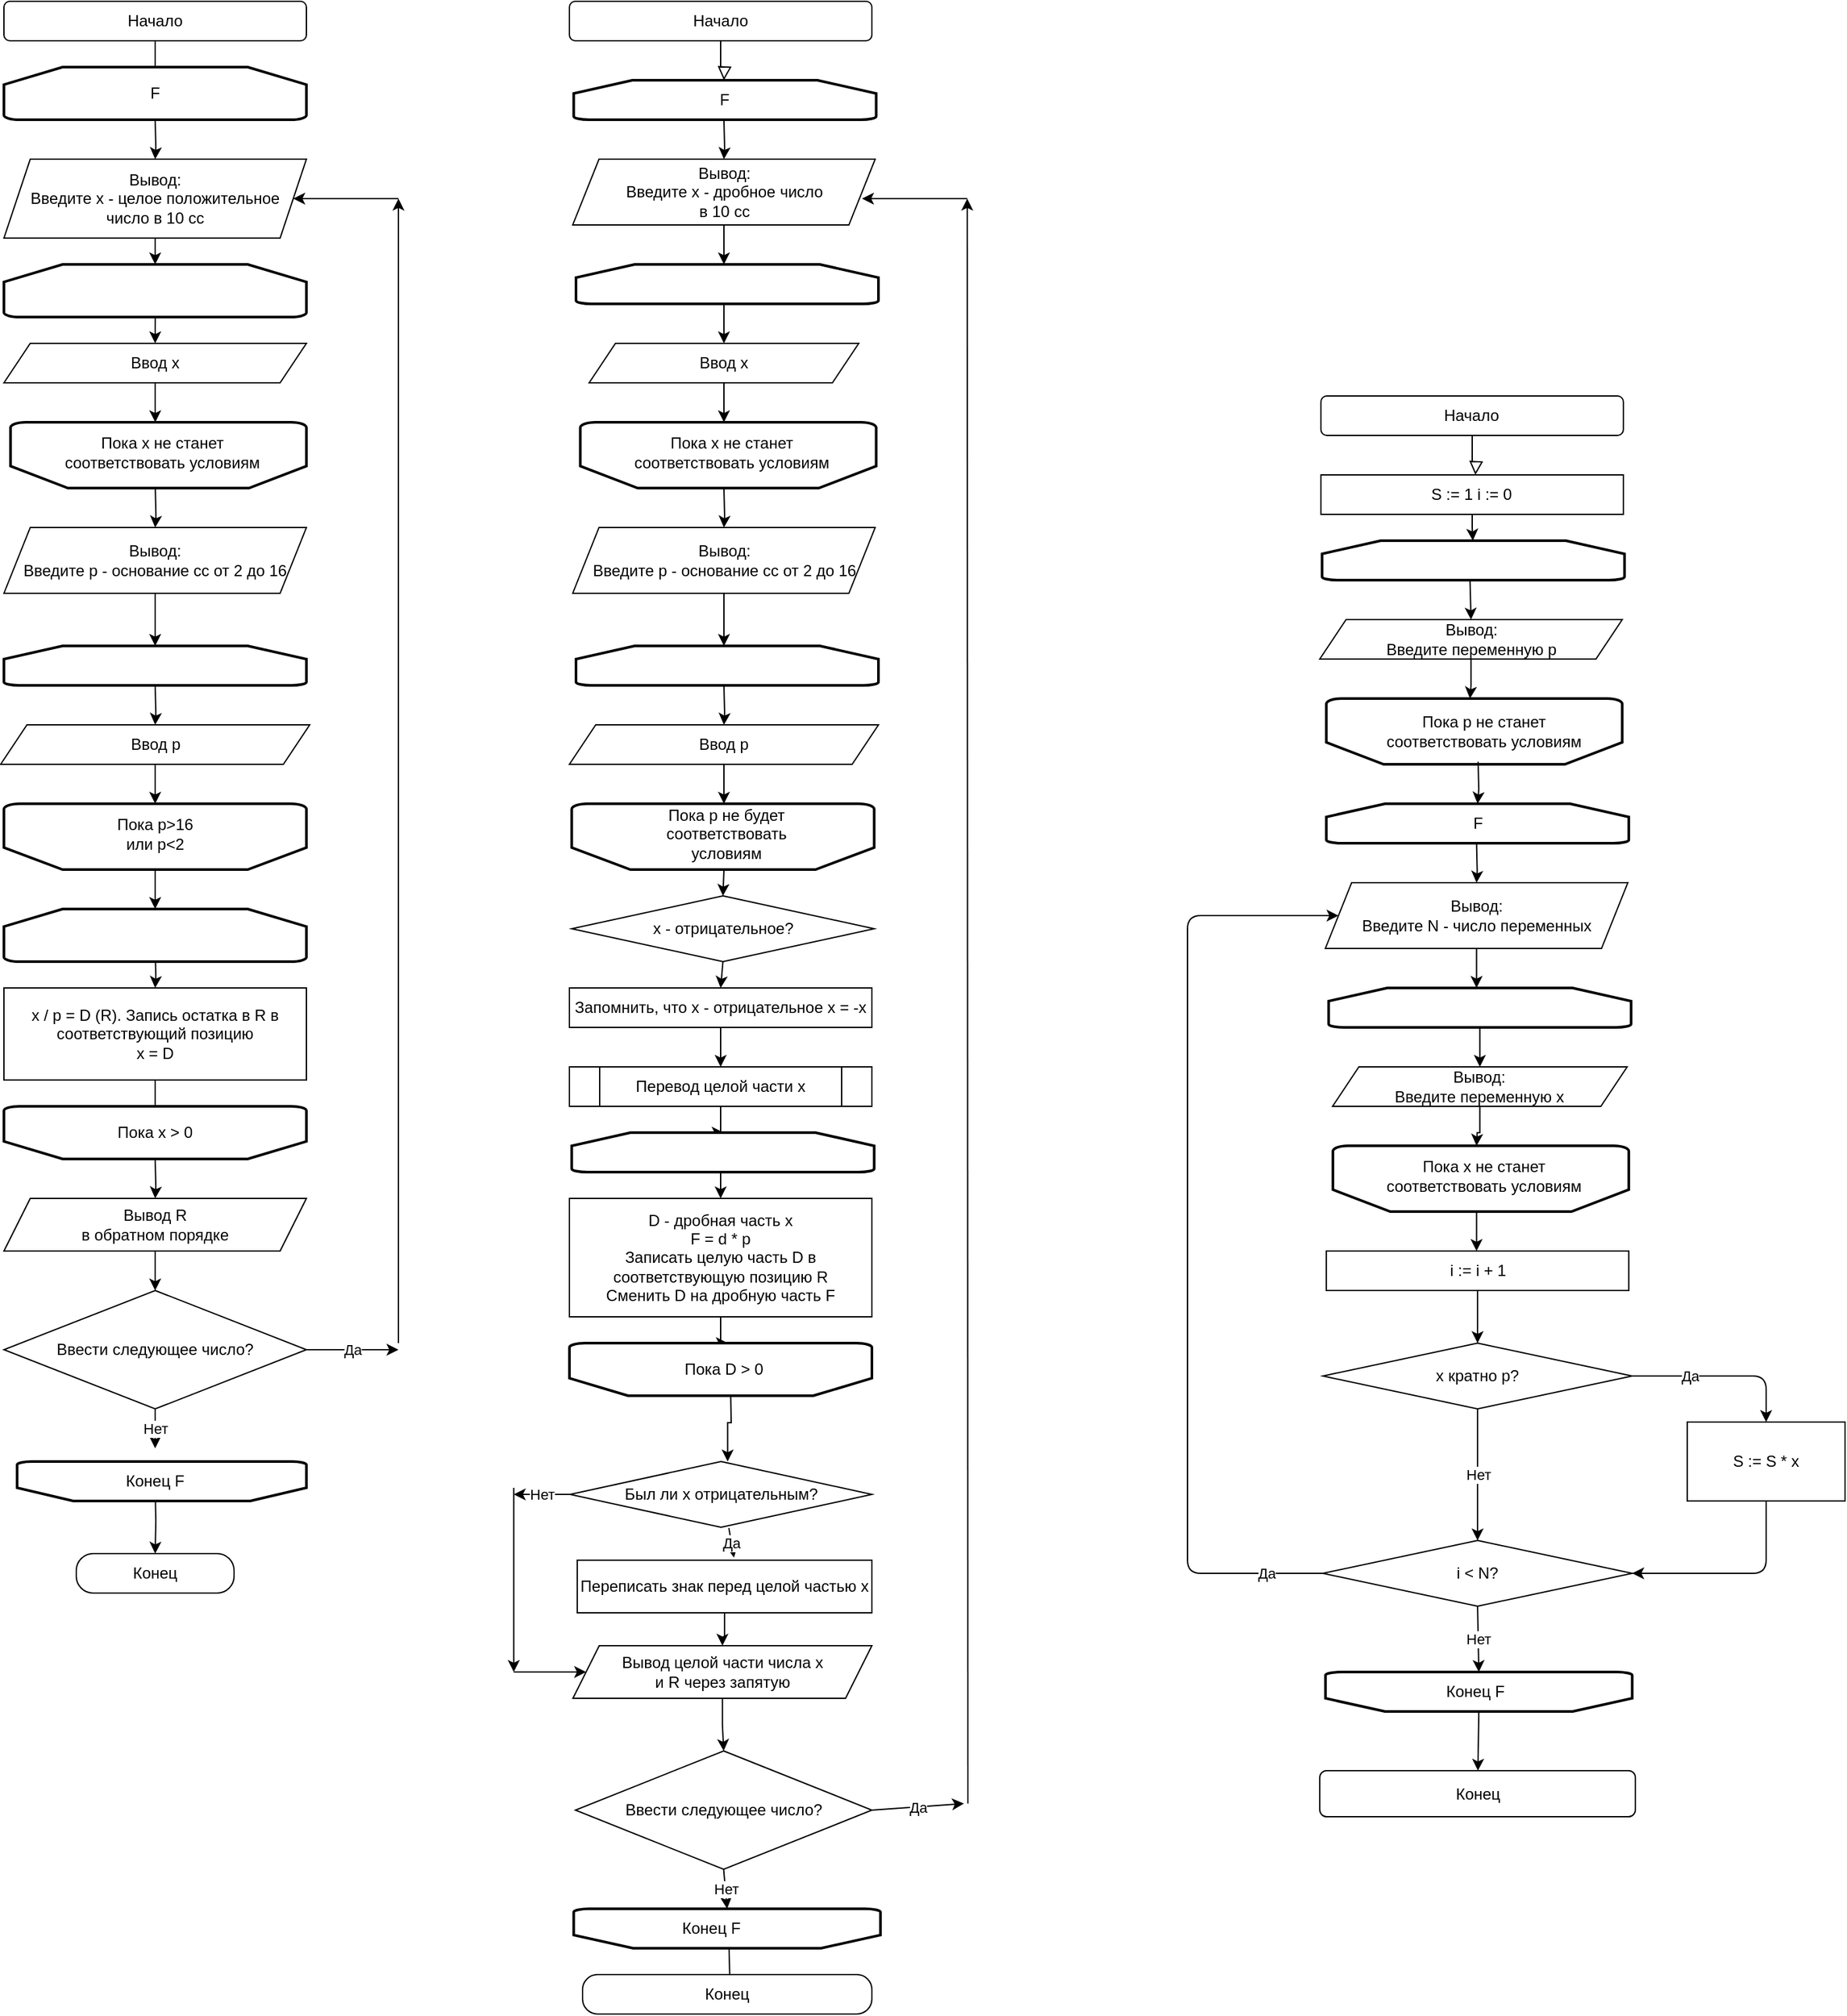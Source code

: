 <mxfile version="13.8.8" type="github">
  <diagram id="C5RBs43oDa-KdzZeNtuy" name="Page-1">
    <mxGraphModel dx="1360" dy="803" grid="1" gridSize="10" guides="1" tooltips="1" connect="1" arrows="1" fold="1" page="1" pageScale="1" pageWidth="3300" pageHeight="4681" math="0" shadow="0">
      <root>
        <mxCell id="WIyWlLk6GJQsqaUBKTNV-0" />
        <mxCell id="WIyWlLk6GJQsqaUBKTNV-1" parent="WIyWlLk6GJQsqaUBKTNV-0" />
        <mxCell id="WIyWlLk6GJQsqaUBKTNV-2" value="" style="rounded=0;html=1;jettySize=auto;orthogonalLoop=1;fontSize=11;endArrow=block;endFill=0;endSize=8;strokeWidth=1;shadow=0;labelBackgroundColor=none;edgeStyle=orthogonalEdgeStyle;entryX=0.5;entryY=0;entryDx=0;entryDy=0;" parent="WIyWlLk6GJQsqaUBKTNV-1" source="WIyWlLk6GJQsqaUBKTNV-3" edge="1">
          <mxGeometry relative="1" as="geometry">
            <mxPoint x="255" y="150" as="targetPoint" />
          </mxGeometry>
        </mxCell>
        <mxCell id="WIyWlLk6GJQsqaUBKTNV-3" value="Начало" style="rounded=1;whiteSpace=wrap;html=1;fontSize=12;glass=0;strokeWidth=1;shadow=0;" parent="WIyWlLk6GJQsqaUBKTNV-1" vertex="1">
          <mxGeometry x="140" y="90" width="230" height="30" as="geometry" />
        </mxCell>
        <mxCell id="dPusZcTZQIjrzUYtyK6u-123" value="" style="edgeStyle=orthogonalEdgeStyle;rounded=0;orthogonalLoop=1;jettySize=auto;html=1;" parent="WIyWlLk6GJQsqaUBKTNV-1" target="dPusZcTZQIjrzUYtyK6u-11" edge="1">
          <mxGeometry relative="1" as="geometry">
            <mxPoint x="255" y="180" as="sourcePoint" />
          </mxGeometry>
        </mxCell>
        <mxCell id="dPusZcTZQIjrzUYtyK6u-129" style="edgeStyle=orthogonalEdgeStyle;rounded=0;orthogonalLoop=1;jettySize=auto;html=1;entryX=0.5;entryY=0;entryDx=0;entryDy=0;" parent="WIyWlLk6GJQsqaUBKTNV-1" target="dPusZcTZQIjrzUYtyK6u-7" edge="1">
          <mxGeometry relative="1" as="geometry">
            <mxPoint x="255.1" y="320" as="sourcePoint" />
          </mxGeometry>
        </mxCell>
        <mxCell id="dPusZcTZQIjrzUYtyK6u-10" value="" style="edgeStyle=orthogonalEdgeStyle;rounded=0;orthogonalLoop=1;jettySize=auto;html=1;" parent="WIyWlLk6GJQsqaUBKTNV-1" source="dPusZcTZQIjrzUYtyK6u-7" edge="1">
          <mxGeometry relative="1" as="geometry">
            <mxPoint x="255.1" y="410" as="targetPoint" />
          </mxGeometry>
        </mxCell>
        <mxCell id="dPusZcTZQIjrzUYtyK6u-7" value="Ввод x" style="shape=parallelogram;perimeter=parallelogramPerimeter;whiteSpace=wrap;html=1;fixedSize=1;" parent="WIyWlLk6GJQsqaUBKTNV-1" vertex="1">
          <mxGeometry x="140" y="350" width="230" height="30" as="geometry" />
        </mxCell>
        <mxCell id="dPusZcTZQIjrzUYtyK6u-13" value="" style="edgeStyle=orthogonalEdgeStyle;rounded=0;orthogonalLoop=1;jettySize=auto;html=1;" parent="WIyWlLk6GJQsqaUBKTNV-1" target="dPusZcTZQIjrzUYtyK6u-12" edge="1">
          <mxGeometry relative="1" as="geometry">
            <mxPoint x="255.1" y="460" as="sourcePoint" />
          </mxGeometry>
        </mxCell>
        <mxCell id="dPusZcTZQIjrzUYtyK6u-128" style="edgeStyle=orthogonalEdgeStyle;rounded=0;orthogonalLoop=1;jettySize=auto;html=1;entryX=0.5;entryY=0;entryDx=0;entryDy=0;" parent="WIyWlLk6GJQsqaUBKTNV-1" source="dPusZcTZQIjrzUYtyK6u-11" edge="1">
          <mxGeometry relative="1" as="geometry">
            <mxPoint x="255" y="290" as="targetPoint" />
          </mxGeometry>
        </mxCell>
        <mxCell id="dPusZcTZQIjrzUYtyK6u-11" value="Вывод:&lt;br&gt;&lt;div&gt;Введите x - целое положительное&lt;/div&gt;&lt;div&gt;число в 10 сс&lt;br&gt;&lt;/div&gt;" style="shape=parallelogram;perimeter=parallelogramPerimeter;whiteSpace=wrap;html=1;fixedSize=1;" parent="WIyWlLk6GJQsqaUBKTNV-1" vertex="1">
          <mxGeometry x="140" y="210" width="230" height="60" as="geometry" />
        </mxCell>
        <mxCell id="dPusZcTZQIjrzUYtyK6u-16" value="" style="edgeStyle=orthogonalEdgeStyle;rounded=0;orthogonalLoop=1;jettySize=auto;html=1;" parent="WIyWlLk6GJQsqaUBKTNV-1" source="dPusZcTZQIjrzUYtyK6u-12" edge="1">
          <mxGeometry relative="1" as="geometry">
            <mxPoint x="255" y="580" as="targetPoint" />
          </mxGeometry>
        </mxCell>
        <mxCell id="dPusZcTZQIjrzUYtyK6u-12" value="Вывод:&lt;br&gt;&lt;div&gt;Введите p - основание сс от 2 до 16&lt;br&gt;&lt;/div&gt;" style="shape=parallelogram;perimeter=parallelogramPerimeter;whiteSpace=wrap;html=1;fixedSize=1;" parent="WIyWlLk6GJQsqaUBKTNV-1" vertex="1">
          <mxGeometry x="140" y="490" width="230" height="50" as="geometry" />
        </mxCell>
        <mxCell id="dPusZcTZQIjrzUYtyK6u-17" value="" style="edgeStyle=orthogonalEdgeStyle;rounded=0;orthogonalLoop=1;jettySize=auto;html=1;" parent="WIyWlLk6GJQsqaUBKTNV-1" target="dPusZcTZQIjrzUYtyK6u-15" edge="1">
          <mxGeometry relative="1" as="geometry">
            <mxPoint x="255" y="610" as="sourcePoint" />
          </mxGeometry>
        </mxCell>
        <mxCell id="dPusZcTZQIjrzUYtyK6u-32" value="" style="edgeStyle=orthogonalEdgeStyle;rounded=0;orthogonalLoop=1;jettySize=auto;html=1;" parent="WIyWlLk6GJQsqaUBKTNV-1" source="dPusZcTZQIjrzUYtyK6u-15" edge="1">
          <mxGeometry relative="1" as="geometry">
            <mxPoint x="255" y="700" as="targetPoint" />
          </mxGeometry>
        </mxCell>
        <mxCell id="dPusZcTZQIjrzUYtyK6u-15" value="Ввод p" style="shape=parallelogram;perimeter=parallelogramPerimeter;whiteSpace=wrap;html=1;fixedSize=1;" parent="WIyWlLk6GJQsqaUBKTNV-1" vertex="1">
          <mxGeometry x="137.5" y="640" width="235" height="30" as="geometry" />
        </mxCell>
        <mxCell id="dPusZcTZQIjrzUYtyK6u-31" value="" style="edgeStyle=orthogonalEdgeStyle;rounded=0;orthogonalLoop=1;jettySize=auto;html=1;" parent="WIyWlLk6GJQsqaUBKTNV-1" edge="1">
          <mxGeometry relative="1" as="geometry">
            <mxPoint x="255" y="750" as="sourcePoint" />
            <mxPoint x="255" y="780" as="targetPoint" />
          </mxGeometry>
        </mxCell>
        <mxCell id="dPusZcTZQIjrzUYtyK6u-30" value="" style="edgeStyle=orthogonalEdgeStyle;rounded=0;orthogonalLoop=1;jettySize=auto;html=1;" parent="WIyWlLk6GJQsqaUBKTNV-1" target="dPusZcTZQIjrzUYtyK6u-20" edge="1">
          <mxGeometry relative="1" as="geometry">
            <mxPoint x="255" y="810" as="sourcePoint" />
          </mxGeometry>
        </mxCell>
        <mxCell id="dPusZcTZQIjrzUYtyK6u-29" value="" style="edgeStyle=orthogonalEdgeStyle;rounded=0;orthogonalLoop=1;jettySize=auto;html=1;" parent="WIyWlLk6GJQsqaUBKTNV-1" source="dPusZcTZQIjrzUYtyK6u-20" edge="1">
          <mxGeometry relative="1" as="geometry">
            <mxPoint x="255" y="940" as="targetPoint" />
          </mxGeometry>
        </mxCell>
        <mxCell id="dPusZcTZQIjrzUYtyK6u-20" value="&lt;div&gt;x / p = D (R). Запись остатка в R в соответствующий позицию&lt;/div&gt;&lt;div&gt;x = D&lt;br&gt;&lt;/div&gt;" style="rounded=0;whiteSpace=wrap;html=1;" parent="WIyWlLk6GJQsqaUBKTNV-1" vertex="1">
          <mxGeometry x="140" y="840" width="230" height="70" as="geometry" />
        </mxCell>
        <mxCell id="dPusZcTZQIjrzUYtyK6u-28" value="" style="edgeStyle=orthogonalEdgeStyle;rounded=0;orthogonalLoop=1;jettySize=auto;html=1;" parent="WIyWlLk6GJQsqaUBKTNV-1" target="dPusZcTZQIjrzUYtyK6u-22" edge="1">
          <mxGeometry relative="1" as="geometry">
            <mxPoint x="255" y="970" as="sourcePoint" />
          </mxGeometry>
        </mxCell>
        <mxCell id="dPusZcTZQIjrzUYtyK6u-27" value="" style="edgeStyle=orthogonalEdgeStyle;rounded=0;orthogonalLoop=1;jettySize=auto;html=1;" parent="WIyWlLk6GJQsqaUBKTNV-1" source="dPusZcTZQIjrzUYtyK6u-22" target="dPusZcTZQIjrzUYtyK6u-23" edge="1">
          <mxGeometry relative="1" as="geometry" />
        </mxCell>
        <mxCell id="dPusZcTZQIjrzUYtyK6u-22" value="&lt;div&gt;Вывод R&lt;br&gt;&lt;/div&gt;&lt;div&gt;в обратном порядке&lt;br&gt;&lt;/div&gt;" style="shape=parallelogram;perimeter=parallelogramPerimeter;whiteSpace=wrap;html=1;fixedSize=1;" parent="WIyWlLk6GJQsqaUBKTNV-1" vertex="1">
          <mxGeometry x="140" y="1000" width="230" height="40" as="geometry" />
        </mxCell>
        <mxCell id="dPusZcTZQIjrzUYtyK6u-23" value="Ввести следующее число?" style="rhombus;whiteSpace=wrap;html=1;" parent="WIyWlLk6GJQsqaUBKTNV-1" vertex="1">
          <mxGeometry x="140" y="1070" width="230" height="90" as="geometry" />
        </mxCell>
        <mxCell id="dPusZcTZQIjrzUYtyK6u-26" value="" style="edgeStyle=orthogonalEdgeStyle;rounded=0;orthogonalLoop=1;jettySize=auto;html=1;" parent="WIyWlLk6GJQsqaUBKTNV-1" target="dPusZcTZQIjrzUYtyK6u-25" edge="1">
          <mxGeometry relative="1" as="geometry">
            <mxPoint x="255" y="1220" as="sourcePoint" />
          </mxGeometry>
        </mxCell>
        <mxCell id="dPusZcTZQIjrzUYtyK6u-25" value="Конец" style="rounded=1;whiteSpace=wrap;html=1;arcSize=43;" parent="WIyWlLk6GJQsqaUBKTNV-1" vertex="1">
          <mxGeometry x="195" y="1270" width="120" height="30" as="geometry" />
        </mxCell>
        <mxCell id="dPusZcTZQIjrzUYtyK6u-43" value="" style="endArrow=classic;html=1;exitX=0.5;exitY=1;exitDx=0;exitDy=0;entryX=0.5;entryY=1;entryDx=0;entryDy=0;" parent="WIyWlLk6GJQsqaUBKTNV-1" source="dPusZcTZQIjrzUYtyK6u-23" edge="1">
          <mxGeometry relative="1" as="geometry">
            <mxPoint x="200.01" y="1790" as="sourcePoint" />
            <mxPoint x="255" y="1190" as="targetPoint" />
          </mxGeometry>
        </mxCell>
        <mxCell id="dPusZcTZQIjrzUYtyK6u-44" value="Нет" style="edgeLabel;resizable=0;html=1;align=center;verticalAlign=middle;" parent="dPusZcTZQIjrzUYtyK6u-43" connectable="0" vertex="1">
          <mxGeometry relative="1" as="geometry" />
        </mxCell>
        <mxCell id="dPusZcTZQIjrzUYtyK6u-130" value="" style="endArrow=classic;html=1;exitX=1;exitY=0.5;exitDx=0;exitDy=0;" parent="WIyWlLk6GJQsqaUBKTNV-1" source="dPusZcTZQIjrzUYtyK6u-23" edge="1">
          <mxGeometry relative="1" as="geometry">
            <mxPoint x="350" y="1120" as="sourcePoint" />
            <mxPoint x="440" y="1115" as="targetPoint" />
          </mxGeometry>
        </mxCell>
        <mxCell id="dPusZcTZQIjrzUYtyK6u-131" value="Да" style="edgeLabel;resizable=0;html=1;align=center;verticalAlign=middle;" parent="dPusZcTZQIjrzUYtyK6u-130" connectable="0" vertex="1">
          <mxGeometry relative="1" as="geometry" />
        </mxCell>
        <mxCell id="dPusZcTZQIjrzUYtyK6u-134" value="" style="endArrow=classic;html=1;" parent="WIyWlLk6GJQsqaUBKTNV-1" edge="1">
          <mxGeometry width="50" height="50" relative="1" as="geometry">
            <mxPoint x="440" y="1110" as="sourcePoint" />
            <mxPoint x="440" y="240" as="targetPoint" />
          </mxGeometry>
        </mxCell>
        <mxCell id="dPusZcTZQIjrzUYtyK6u-135" value="" style="endArrow=classic;html=1;" parent="WIyWlLk6GJQsqaUBKTNV-1" edge="1">
          <mxGeometry width="50" height="50" relative="1" as="geometry">
            <mxPoint x="440" y="240" as="sourcePoint" />
            <mxPoint x="360" y="240" as="targetPoint" />
          </mxGeometry>
        </mxCell>
        <mxCell id="dPusZcTZQIjrzUYtyK6u-136" value="" style="rounded=0;html=1;jettySize=auto;orthogonalLoop=1;fontSize=11;endArrow=block;endFill=0;endSize=8;strokeWidth=1;shadow=0;labelBackgroundColor=none;edgeStyle=orthogonalEdgeStyle;entryX=0.5;entryY=0;entryDx=0;entryDy=0;" parent="WIyWlLk6GJQsqaUBKTNV-1" source="dPusZcTZQIjrzUYtyK6u-137" edge="1">
          <mxGeometry relative="1" as="geometry">
            <mxPoint x="687.5" y="150" as="targetPoint" />
          </mxGeometry>
        </mxCell>
        <mxCell id="dPusZcTZQIjrzUYtyK6u-137" value="Начало" style="rounded=1;whiteSpace=wrap;html=1;fontSize=12;glass=0;strokeWidth=1;shadow=0;" parent="WIyWlLk6GJQsqaUBKTNV-1" vertex="1">
          <mxGeometry x="570" y="90" width="230" height="30" as="geometry" />
        </mxCell>
        <mxCell id="dPusZcTZQIjrzUYtyK6u-138" value="" style="edgeStyle=orthogonalEdgeStyle;rounded=0;orthogonalLoop=1;jettySize=auto;html=1;" parent="WIyWlLk6GJQsqaUBKTNV-1" target="dPusZcTZQIjrzUYtyK6u-147" edge="1">
          <mxGeometry relative="1" as="geometry">
            <mxPoint x="687.5" y="180" as="sourcePoint" />
          </mxGeometry>
        </mxCell>
        <mxCell id="dPusZcTZQIjrzUYtyK6u-140" style="edgeStyle=orthogonalEdgeStyle;rounded=0;orthogonalLoop=1;jettySize=auto;html=1;entryX=0.5;entryY=0;entryDx=0;entryDy=0;" parent="WIyWlLk6GJQsqaUBKTNV-1" target="dPusZcTZQIjrzUYtyK6u-143" edge="1">
          <mxGeometry relative="1" as="geometry">
            <mxPoint x="687.5" y="320" as="sourcePoint" />
          </mxGeometry>
        </mxCell>
        <mxCell id="dPusZcTZQIjrzUYtyK6u-142" value="" style="edgeStyle=orthogonalEdgeStyle;rounded=0;orthogonalLoop=1;jettySize=auto;html=1;" parent="WIyWlLk6GJQsqaUBKTNV-1" source="dPusZcTZQIjrzUYtyK6u-143" edge="1">
          <mxGeometry relative="1" as="geometry">
            <mxPoint x="687.5" y="410" as="targetPoint" />
          </mxGeometry>
        </mxCell>
        <mxCell id="dPusZcTZQIjrzUYtyK6u-143" value="Ввод x" style="shape=parallelogram;perimeter=parallelogramPerimeter;whiteSpace=wrap;html=1;fixedSize=1;" parent="WIyWlLk6GJQsqaUBKTNV-1" vertex="1">
          <mxGeometry x="585.01" y="350" width="205" height="30" as="geometry" />
        </mxCell>
        <mxCell id="dPusZcTZQIjrzUYtyK6u-144" value="" style="edgeStyle=orthogonalEdgeStyle;rounded=0;orthogonalLoop=1;jettySize=auto;html=1;" parent="WIyWlLk6GJQsqaUBKTNV-1" target="dPusZcTZQIjrzUYtyK6u-149" edge="1">
          <mxGeometry relative="1" as="geometry">
            <mxPoint x="687.5" y="460" as="sourcePoint" />
          </mxGeometry>
        </mxCell>
        <mxCell id="dPusZcTZQIjrzUYtyK6u-146" style="edgeStyle=orthogonalEdgeStyle;rounded=0;orthogonalLoop=1;jettySize=auto;html=1;entryX=0.5;entryY=0;entryDx=0;entryDy=0;" parent="WIyWlLk6GJQsqaUBKTNV-1" source="dPusZcTZQIjrzUYtyK6u-147" edge="1">
          <mxGeometry relative="1" as="geometry">
            <mxPoint x="687.5" y="290" as="targetPoint" />
          </mxGeometry>
        </mxCell>
        <mxCell id="dPusZcTZQIjrzUYtyK6u-147" value="Вывод:&lt;br&gt;&lt;div&gt;Введите x - дробное число&lt;/div&gt;&lt;div&gt;в 10 сс&lt;br&gt;&lt;/div&gt;" style="shape=parallelogram;perimeter=parallelogramPerimeter;whiteSpace=wrap;html=1;fixedSize=1;" parent="WIyWlLk6GJQsqaUBKTNV-1" vertex="1">
          <mxGeometry x="572.5" y="210" width="230" height="50" as="geometry" />
        </mxCell>
        <mxCell id="dPusZcTZQIjrzUYtyK6u-148" value="" style="edgeStyle=orthogonalEdgeStyle;rounded=0;orthogonalLoop=1;jettySize=auto;html=1;" parent="WIyWlLk6GJQsqaUBKTNV-1" source="dPusZcTZQIjrzUYtyK6u-149" edge="1">
          <mxGeometry relative="1" as="geometry">
            <mxPoint x="687.5" y="580" as="targetPoint" />
          </mxGeometry>
        </mxCell>
        <mxCell id="dPusZcTZQIjrzUYtyK6u-149" value="Вывод:&lt;br&gt;&lt;div&gt;Введите p - основание сс от 2 до 16&lt;br&gt;&lt;/div&gt;" style="shape=parallelogram;perimeter=parallelogramPerimeter;whiteSpace=wrap;html=1;fixedSize=1;" parent="WIyWlLk6GJQsqaUBKTNV-1" vertex="1">
          <mxGeometry x="572.5" y="490" width="230" height="50" as="geometry" />
        </mxCell>
        <mxCell id="dPusZcTZQIjrzUYtyK6u-150" value="" style="edgeStyle=orthogonalEdgeStyle;rounded=0;orthogonalLoop=1;jettySize=auto;html=1;" parent="WIyWlLk6GJQsqaUBKTNV-1" target="dPusZcTZQIjrzUYtyK6u-153" edge="1">
          <mxGeometry relative="1" as="geometry">
            <mxPoint x="687.5" y="610" as="sourcePoint" />
          </mxGeometry>
        </mxCell>
        <mxCell id="dPusZcTZQIjrzUYtyK6u-152" value="" style="edgeStyle=orthogonalEdgeStyle;rounded=0;orthogonalLoop=1;jettySize=auto;html=1;" parent="WIyWlLk6GJQsqaUBKTNV-1" source="dPusZcTZQIjrzUYtyK6u-153" edge="1">
          <mxGeometry relative="1" as="geometry">
            <mxPoint x="687.5" y="700" as="targetPoint" />
          </mxGeometry>
        </mxCell>
        <mxCell id="dPusZcTZQIjrzUYtyK6u-153" value="Ввод p" style="shape=parallelogram;perimeter=parallelogramPerimeter;whiteSpace=wrap;html=1;fixedSize=1;" parent="WIyWlLk6GJQsqaUBKTNV-1" vertex="1">
          <mxGeometry x="570" y="640" width="235" height="30" as="geometry" />
        </mxCell>
        <mxCell id="dPusZcTZQIjrzUYtyK6u-162" value="" style="edgeStyle=orthogonalEdgeStyle;rounded=0;orthogonalLoop=1;jettySize=auto;html=1;" parent="WIyWlLk6GJQsqaUBKTNV-1" source="dPusZcTZQIjrzUYtyK6u-163" target="dPusZcTZQIjrzUYtyK6u-164" edge="1">
          <mxGeometry relative="1" as="geometry" />
        </mxCell>
        <mxCell id="dPusZcTZQIjrzUYtyK6u-163" value="&lt;div&gt;Вывод целой части числа x&lt;/div&gt;&lt;div&gt;и R через запятую&lt;br&gt;&lt;/div&gt;" style="shape=parallelogram;perimeter=parallelogramPerimeter;whiteSpace=wrap;html=1;fixedSize=1;" parent="WIyWlLk6GJQsqaUBKTNV-1" vertex="1">
          <mxGeometry x="572.68" y="1340" width="227.32" height="40" as="geometry" />
        </mxCell>
        <mxCell id="dPusZcTZQIjrzUYtyK6u-164" value="Ввести следующее число?" style="rhombus;whiteSpace=wrap;html=1;" parent="WIyWlLk6GJQsqaUBKTNV-1" vertex="1">
          <mxGeometry x="574.57" y="1420" width="225.43" height="90" as="geometry" />
        </mxCell>
        <mxCell id="dPusZcTZQIjrzUYtyK6u-165" value="" style="edgeStyle=orthogonalEdgeStyle;rounded=0;orthogonalLoop=1;jettySize=auto;html=1;" parent="WIyWlLk6GJQsqaUBKTNV-1" target="dPusZcTZQIjrzUYtyK6u-167" edge="1">
          <mxGeometry relative="1" as="geometry">
            <mxPoint x="691.4" y="1570" as="sourcePoint" />
          </mxGeometry>
        </mxCell>
        <mxCell id="dPusZcTZQIjrzUYtyK6u-167" value="Конец" style="rounded=1;whiteSpace=wrap;html=1;arcSize=38;" parent="WIyWlLk6GJQsqaUBKTNV-1" vertex="1">
          <mxGeometry x="580" y="1590" width="220" height="30" as="geometry" />
        </mxCell>
        <mxCell id="dPusZcTZQIjrzUYtyK6u-168" value="" style="endArrow=classic;html=1;exitX=0.5;exitY=1;exitDx=0;exitDy=0;entryX=0.5;entryY=1;entryDx=0;entryDy=0;entryPerimeter=0;" parent="WIyWlLk6GJQsqaUBKTNV-1" source="dPusZcTZQIjrzUYtyK6u-164" target="oRVeL057tvqpBoIjcB5y-27" edge="1">
          <mxGeometry relative="1" as="geometry">
            <mxPoint x="610.19" y="2140" as="sourcePoint" />
            <mxPoint x="691.34" y="1540" as="targetPoint" />
          </mxGeometry>
        </mxCell>
        <mxCell id="dPusZcTZQIjrzUYtyK6u-169" value="Нет" style="edgeLabel;resizable=0;html=1;align=center;verticalAlign=middle;" parent="dPusZcTZQIjrzUYtyK6u-168" connectable="0" vertex="1">
          <mxGeometry relative="1" as="geometry" />
        </mxCell>
        <mxCell id="dPusZcTZQIjrzUYtyK6u-170" value="" style="endArrow=classic;html=1;exitX=1;exitY=0.5;exitDx=0;exitDy=0;" parent="WIyWlLk6GJQsqaUBKTNV-1" source="dPusZcTZQIjrzUYtyK6u-164" edge="1">
          <mxGeometry relative="1" as="geometry">
            <mxPoint x="782.5" y="1460" as="sourcePoint" />
            <mxPoint x="870" y="1460" as="targetPoint" />
          </mxGeometry>
        </mxCell>
        <mxCell id="dPusZcTZQIjrzUYtyK6u-171" value="Да" style="edgeLabel;resizable=0;html=1;align=center;verticalAlign=middle;" parent="dPusZcTZQIjrzUYtyK6u-170" connectable="0" vertex="1">
          <mxGeometry relative="1" as="geometry" />
        </mxCell>
        <mxCell id="dPusZcTZQIjrzUYtyK6u-172" value="" style="endArrow=classic;html=1;" parent="WIyWlLk6GJQsqaUBKTNV-1" edge="1">
          <mxGeometry width="50" height="50" relative="1" as="geometry">
            <mxPoint x="873" y="1460" as="sourcePoint" />
            <mxPoint x="872.5" y="240" as="targetPoint" />
          </mxGeometry>
        </mxCell>
        <mxCell id="dPusZcTZQIjrzUYtyK6u-173" value="" style="endArrow=classic;html=1;" parent="WIyWlLk6GJQsqaUBKTNV-1" edge="1">
          <mxGeometry width="50" height="50" relative="1" as="geometry">
            <mxPoint x="872.5" y="240" as="sourcePoint" />
            <mxPoint x="792.5" y="240" as="targetPoint" />
          </mxGeometry>
        </mxCell>
        <mxCell id="dPusZcTZQIjrzUYtyK6u-174" value="x - отрицательное?" style="rhombus;whiteSpace=wrap;html=1;" parent="WIyWlLk6GJQsqaUBKTNV-1" vertex="1">
          <mxGeometry x="571.75" y="770" width="230" height="50" as="geometry" />
        </mxCell>
        <mxCell id="dPusZcTZQIjrzUYtyK6u-200" style="edgeStyle=orthogonalEdgeStyle;rounded=0;orthogonalLoop=1;jettySize=auto;html=1;entryX=0.5;entryY=0;entryDx=0;entryDy=0;" parent="WIyWlLk6GJQsqaUBKTNV-1" source="dPusZcTZQIjrzUYtyK6u-175" target="dPusZcTZQIjrzUYtyK6u-176" edge="1">
          <mxGeometry relative="1" as="geometry" />
        </mxCell>
        <mxCell id="dPusZcTZQIjrzUYtyK6u-175" value="Запомнить, что x - отрицательное x = -x" style="rounded=0;whiteSpace=wrap;html=1;" parent="WIyWlLk6GJQsqaUBKTNV-1" vertex="1">
          <mxGeometry x="570" y="840" width="230" height="30" as="geometry" />
        </mxCell>
        <mxCell id="dPusZcTZQIjrzUYtyK6u-197" style="edgeStyle=orthogonalEdgeStyle;rounded=0;orthogonalLoop=1;jettySize=auto;html=1;entryX=0.482;entryY=0;entryDx=0;entryDy=0;entryPerimeter=0;" parent="WIyWlLk6GJQsqaUBKTNV-1" source="dPusZcTZQIjrzUYtyK6u-176" edge="1">
          <mxGeometry relative="1" as="geometry">
            <mxPoint x="686.76" y="950" as="targetPoint" />
          </mxGeometry>
        </mxCell>
        <mxCell id="dPusZcTZQIjrzUYtyK6u-176" value="Перевод целой части x" style="shape=process;whiteSpace=wrap;html=1;backgroundOutline=1;" parent="WIyWlLk6GJQsqaUBKTNV-1" vertex="1">
          <mxGeometry x="570" y="900" width="230" height="30" as="geometry" />
        </mxCell>
        <mxCell id="dPusZcTZQIjrzUYtyK6u-195" style="edgeStyle=orthogonalEdgeStyle;rounded=0;orthogonalLoop=1;jettySize=auto;html=1;entryX=0.5;entryY=0;entryDx=0;entryDy=0;" parent="WIyWlLk6GJQsqaUBKTNV-1" target="dPusZcTZQIjrzUYtyK6u-178" edge="1">
          <mxGeometry relative="1" as="geometry">
            <mxPoint x="690" y="980" as="sourcePoint" />
          </mxGeometry>
        </mxCell>
        <mxCell id="dPusZcTZQIjrzUYtyK6u-191" style="edgeStyle=orthogonalEdgeStyle;rounded=0;orthogonalLoop=1;jettySize=auto;html=1;entryX=0.514;entryY=1;entryDx=0;entryDy=0;entryPerimeter=0;" parent="WIyWlLk6GJQsqaUBKTNV-1" source="dPusZcTZQIjrzUYtyK6u-178" edge="1">
          <mxGeometry relative="1" as="geometry">
            <mxPoint x="689.98" y="1110" as="targetPoint" />
          </mxGeometry>
        </mxCell>
        <mxCell id="dPusZcTZQIjrzUYtyK6u-178" value="&lt;div&gt;D - дробная часть x&lt;/div&gt;&lt;div&gt;F = d * p&lt;/div&gt;&lt;div&gt;Записать целую часть D в соответствующую позицию R&lt;/div&gt;&lt;div&gt;Сменить D на дробную часть F&lt;br&gt;&lt;/div&gt;" style="rounded=0;whiteSpace=wrap;html=1;" parent="WIyWlLk6GJQsqaUBKTNV-1" vertex="1">
          <mxGeometry x="570" y="1000" width="230" height="90" as="geometry" />
        </mxCell>
        <mxCell id="dPusZcTZQIjrzUYtyK6u-194" style="edgeStyle=orthogonalEdgeStyle;rounded=0;orthogonalLoop=1;jettySize=auto;html=1;entryX=0.522;entryY=0;entryDx=0;entryDy=0;entryPerimeter=0;" parent="WIyWlLk6GJQsqaUBKTNV-1" target="dPusZcTZQIjrzUYtyK6u-180" edge="1">
          <mxGeometry relative="1" as="geometry">
            <mxPoint x="692.5" y="1140" as="sourcePoint" />
          </mxGeometry>
        </mxCell>
        <mxCell id="dPusZcTZQIjrzUYtyK6u-180" value="Был ли x отрицательным?" style="rhombus;whiteSpace=wrap;html=1;" parent="WIyWlLk6GJQsqaUBKTNV-1" vertex="1">
          <mxGeometry x="570.56" y="1200" width="229.44" height="50" as="geometry" />
        </mxCell>
        <mxCell id="dPusZcTZQIjrzUYtyK6u-188" value="" style="edgeStyle=orthogonalEdgeStyle;rounded=0;orthogonalLoop=1;jettySize=auto;html=1;" parent="WIyWlLk6GJQsqaUBKTNV-1" source="dPusZcTZQIjrzUYtyK6u-181" target="dPusZcTZQIjrzUYtyK6u-163" edge="1">
          <mxGeometry relative="1" as="geometry" />
        </mxCell>
        <mxCell id="dPusZcTZQIjrzUYtyK6u-181" value="Переписать знак перед целой частью x" style="rounded=0;whiteSpace=wrap;html=1;" parent="WIyWlLk6GJQsqaUBKTNV-1" vertex="1">
          <mxGeometry x="575.94" y="1275" width="224.06" height="40" as="geometry" />
        </mxCell>
        <mxCell id="dPusZcTZQIjrzUYtyK6u-182" value="" style="endArrow=classic;html=1;exitX=0;exitY=0.5;exitDx=0;exitDy=0;" parent="WIyWlLk6GJQsqaUBKTNV-1" source="dPusZcTZQIjrzUYtyK6u-180" edge="1">
          <mxGeometry relative="1" as="geometry">
            <mxPoint x="447.68" y="1250" as="sourcePoint" />
            <mxPoint x="527.68" y="1225" as="targetPoint" />
          </mxGeometry>
        </mxCell>
        <mxCell id="dPusZcTZQIjrzUYtyK6u-183" value="Нет" style="edgeLabel;resizable=0;html=1;align=center;verticalAlign=middle;" parent="dPusZcTZQIjrzUYtyK6u-182" connectable="0" vertex="1">
          <mxGeometry relative="1" as="geometry" />
        </mxCell>
        <mxCell id="dPusZcTZQIjrzUYtyK6u-184" value="" style="endArrow=classic;html=1;" parent="WIyWlLk6GJQsqaUBKTNV-1" edge="1">
          <mxGeometry width="50" height="50" relative="1" as="geometry">
            <mxPoint x="527.68" y="1220" as="sourcePoint" />
            <mxPoint x="527.68" y="1360" as="targetPoint" />
          </mxGeometry>
        </mxCell>
        <mxCell id="dPusZcTZQIjrzUYtyK6u-185" value="" style="endArrow=classic;html=1;" parent="WIyWlLk6GJQsqaUBKTNV-1" target="dPusZcTZQIjrzUYtyK6u-163" edge="1">
          <mxGeometry width="50" height="50" relative="1" as="geometry">
            <mxPoint x="527.68" y="1360" as="sourcePoint" />
            <mxPoint x="507.68" y="1360" as="targetPoint" />
          </mxGeometry>
        </mxCell>
        <mxCell id="dPusZcTZQIjrzUYtyK6u-186" value="" style="endArrow=classic;html=1;exitX=0.526;exitY=1.012;exitDx=0;exitDy=0;exitPerimeter=0;entryX=0.532;entryY=-0.05;entryDx=0;entryDy=0;entryPerimeter=0;" parent="WIyWlLk6GJQsqaUBKTNV-1" source="dPusZcTZQIjrzUYtyK6u-180" target="dPusZcTZQIjrzUYtyK6u-181" edge="1">
          <mxGeometry relative="1" as="geometry">
            <mxPoint x="697.68" y="1250" as="sourcePoint" />
            <mxPoint x="797.68" y="1250" as="targetPoint" />
          </mxGeometry>
        </mxCell>
        <mxCell id="dPusZcTZQIjrzUYtyK6u-187" value="&lt;div&gt;Да&lt;/div&gt;" style="edgeLabel;resizable=0;html=1;align=center;verticalAlign=middle;" parent="dPusZcTZQIjrzUYtyK6u-186" connectable="0" vertex="1">
          <mxGeometry relative="1" as="geometry" />
        </mxCell>
        <mxCell id="dPusZcTZQIjrzUYtyK6u-203" value="" style="endArrow=classic;html=1;exitX=0.5;exitY=1;exitDx=0;exitDy=0;entryX=0.5;entryY=0;entryDx=0;entryDy=0;" parent="WIyWlLk6GJQsqaUBKTNV-1" source="dPusZcTZQIjrzUYtyK6u-174" target="dPusZcTZQIjrzUYtyK6u-175" edge="1">
          <mxGeometry width="50" height="50" relative="1" as="geometry">
            <mxPoint x="530" y="870" as="sourcePoint" />
            <mxPoint x="580" y="820" as="targetPoint" />
          </mxGeometry>
        </mxCell>
        <mxCell id="dPusZcTZQIjrzUYtyK6u-205" value="" style="endArrow=classic;html=1;exitX=0.5;exitY=0;exitDx=0;exitDy=0;entryX=0.5;entryY=0;entryDx=0;entryDy=0;" parent="WIyWlLk6GJQsqaUBKTNV-1" target="dPusZcTZQIjrzUYtyK6u-174" edge="1">
          <mxGeometry width="50" height="50" relative="1" as="geometry">
            <mxPoint x="687.51" y="750" as="sourcePoint" />
            <mxPoint x="580" y="780" as="targetPoint" />
          </mxGeometry>
        </mxCell>
        <mxCell id="oRVeL057tvqpBoIjcB5y-0" value="F" style="strokeWidth=2;html=1;shape=mxgraph.flowchart.loop_limit;whiteSpace=wrap;" parent="WIyWlLk6GJQsqaUBKTNV-1" vertex="1">
          <mxGeometry x="140" y="140" width="230" height="40" as="geometry" />
        </mxCell>
        <mxCell id="oRVeL057tvqpBoIjcB5y-1" value="" style="strokeWidth=2;html=1;shape=mxgraph.flowchart.loop_limit;whiteSpace=wrap;" parent="WIyWlLk6GJQsqaUBKTNV-1" vertex="1">
          <mxGeometry x="140" y="290" width="230" height="40" as="geometry" />
        </mxCell>
        <mxCell id="oRVeL057tvqpBoIjcB5y-3" value="" style="strokeWidth=2;html=1;shape=mxgraph.flowchart.loop_limit;whiteSpace=wrap;rotation=-180;" parent="WIyWlLk6GJQsqaUBKTNV-1" vertex="1">
          <mxGeometry x="145" y="410" width="225" height="50" as="geometry" />
        </mxCell>
        <mxCell id="oRVeL057tvqpBoIjcB5y-4" value="Пока x не станет соответствовать условиям" style="text;html=1;strokeColor=none;fillColor=none;align=center;verticalAlign=middle;whiteSpace=wrap;rounded=0;" parent="WIyWlLk6GJQsqaUBKTNV-1" vertex="1">
          <mxGeometry x="177.5" y="410" width="165" height="45" as="geometry" />
        </mxCell>
        <mxCell id="oRVeL057tvqpBoIjcB5y-6" value="" style="strokeWidth=2;html=1;shape=mxgraph.flowchart.loop_limit;whiteSpace=wrap;" parent="WIyWlLk6GJQsqaUBKTNV-1" vertex="1">
          <mxGeometry x="140" y="580" width="230" height="30" as="geometry" />
        </mxCell>
        <mxCell id="oRVeL057tvqpBoIjcB5y-8" value="" style="strokeWidth=2;html=1;shape=mxgraph.flowchart.loop_limit;whiteSpace=wrap;rotation=-180;" parent="WIyWlLk6GJQsqaUBKTNV-1" vertex="1">
          <mxGeometry x="140" y="700" width="230" height="50" as="geometry" />
        </mxCell>
        <mxCell id="oRVeL057tvqpBoIjcB5y-9" value="Пока p&amp;gt;16 или p&amp;lt;2" style="text;html=1;strokeColor=none;fillColor=none;align=center;verticalAlign=middle;whiteSpace=wrap;rounded=0;" parent="WIyWlLk6GJQsqaUBKTNV-1" vertex="1">
          <mxGeometry x="215" y="710" width="80" height="25" as="geometry" />
        </mxCell>
        <mxCell id="oRVeL057tvqpBoIjcB5y-10" value="" style="strokeWidth=2;html=1;shape=mxgraph.flowchart.loop_limit;whiteSpace=wrap;" parent="WIyWlLk6GJQsqaUBKTNV-1" vertex="1">
          <mxGeometry x="140" y="780" width="230" height="40" as="geometry" />
        </mxCell>
        <mxCell id="oRVeL057tvqpBoIjcB5y-11" value="" style="strokeWidth=2;html=1;shape=mxgraph.flowchart.loop_limit;whiteSpace=wrap;rotation=-180;" parent="WIyWlLk6GJQsqaUBKTNV-1" vertex="1">
          <mxGeometry x="140" y="930" width="230" height="40" as="geometry" />
        </mxCell>
        <mxCell id="oRVeL057tvqpBoIjcB5y-12" value="Пока x &amp;gt; 0" style="text;html=1;strokeColor=none;fillColor=none;align=center;verticalAlign=middle;whiteSpace=wrap;rounded=0;" parent="WIyWlLk6GJQsqaUBKTNV-1" vertex="1">
          <mxGeometry x="225" y="940" width="60" height="20" as="geometry" />
        </mxCell>
        <mxCell id="oRVeL057tvqpBoIjcB5y-13" value="" style="strokeWidth=2;html=1;shape=mxgraph.flowchart.loop_limit;whiteSpace=wrap;rotation=-180;" parent="WIyWlLk6GJQsqaUBKTNV-1" vertex="1">
          <mxGeometry x="150" y="1200" width="220" height="30" as="geometry" />
        </mxCell>
        <mxCell id="oRVeL057tvqpBoIjcB5y-15" value="Конец F" style="text;html=1;strokeColor=none;fillColor=none;align=center;verticalAlign=middle;whiteSpace=wrap;rounded=0;" parent="WIyWlLk6GJQsqaUBKTNV-1" vertex="1">
          <mxGeometry x="225" y="1205" width="60" height="20" as="geometry" />
        </mxCell>
        <mxCell id="oRVeL057tvqpBoIjcB5y-16" value="F" style="strokeWidth=2;html=1;shape=mxgraph.flowchart.loop_limit;whiteSpace=wrap;" parent="WIyWlLk6GJQsqaUBKTNV-1" vertex="1">
          <mxGeometry x="573.26" y="150" width="230" height="30" as="geometry" />
        </mxCell>
        <mxCell id="oRVeL057tvqpBoIjcB5y-17" value="" style="strokeWidth=2;html=1;shape=mxgraph.flowchart.loop_limit;whiteSpace=wrap;" parent="WIyWlLk6GJQsqaUBKTNV-1" vertex="1">
          <mxGeometry x="575" y="290" width="230" height="30" as="geometry" />
        </mxCell>
        <mxCell id="oRVeL057tvqpBoIjcB5y-18" value="" style="strokeWidth=2;html=1;shape=mxgraph.flowchart.loop_limit;whiteSpace=wrap;rotation=-180;" parent="WIyWlLk6GJQsqaUBKTNV-1" vertex="1">
          <mxGeometry x="578.26" y="410" width="225" height="50" as="geometry" />
        </mxCell>
        <mxCell id="oRVeL057tvqpBoIjcB5y-19" value="Пока x не станет соответствовать условиям" style="text;html=1;strokeColor=none;fillColor=none;align=center;verticalAlign=middle;whiteSpace=wrap;rounded=0;" parent="WIyWlLk6GJQsqaUBKTNV-1" vertex="1">
          <mxGeometry x="610.76" y="410" width="165" height="45" as="geometry" />
        </mxCell>
        <mxCell id="oRVeL057tvqpBoIjcB5y-20" value="" style="strokeWidth=2;html=1;shape=mxgraph.flowchart.loop_limit;whiteSpace=wrap;" parent="WIyWlLk6GJQsqaUBKTNV-1" vertex="1">
          <mxGeometry x="575" y="580" width="230" height="30" as="geometry" />
        </mxCell>
        <mxCell id="oRVeL057tvqpBoIjcB5y-21" value="" style="strokeWidth=2;html=1;shape=mxgraph.flowchart.loop_limit;whiteSpace=wrap;rotation=-180;" parent="WIyWlLk6GJQsqaUBKTNV-1" vertex="1">
          <mxGeometry x="571.75" y="700" width="230" height="50" as="geometry" />
        </mxCell>
        <mxCell id="oRVeL057tvqpBoIjcB5y-22" value="Пока p не будет соответствовать условиям" style="text;html=1;strokeColor=none;fillColor=none;align=center;verticalAlign=middle;whiteSpace=wrap;rounded=0;" parent="WIyWlLk6GJQsqaUBKTNV-1" vertex="1">
          <mxGeometry x="623.38" y="710" width="133.25" height="25" as="geometry" />
        </mxCell>
        <mxCell id="oRVeL057tvqpBoIjcB5y-23" value="" style="strokeWidth=2;html=1;shape=mxgraph.flowchart.loop_limit;whiteSpace=wrap;" parent="WIyWlLk6GJQsqaUBKTNV-1" vertex="1">
          <mxGeometry x="571.75" y="950" width="230" height="30" as="geometry" />
        </mxCell>
        <mxCell id="oRVeL057tvqpBoIjcB5y-24" value="" style="strokeWidth=2;html=1;shape=mxgraph.flowchart.loop_limit;whiteSpace=wrap;rotation=-180;" parent="WIyWlLk6GJQsqaUBKTNV-1" vertex="1">
          <mxGeometry x="570" y="1110" width="230" height="40" as="geometry" />
        </mxCell>
        <mxCell id="oRVeL057tvqpBoIjcB5y-25" value="Пока D &amp;gt; 0" style="text;html=1;strokeColor=none;fillColor=none;align=center;verticalAlign=middle;whiteSpace=wrap;rounded=0;" parent="WIyWlLk6GJQsqaUBKTNV-1" vertex="1">
          <mxGeometry x="655" y="1120" width="65" height="20" as="geometry" />
        </mxCell>
        <mxCell id="oRVeL057tvqpBoIjcB5y-27" value="" style="strokeWidth=2;html=1;shape=mxgraph.flowchart.loop_limit;whiteSpace=wrap;rotation=-180;" parent="WIyWlLk6GJQsqaUBKTNV-1" vertex="1">
          <mxGeometry x="573.26" y="1540" width="233.26" height="30" as="geometry" />
        </mxCell>
        <mxCell id="oRVeL057tvqpBoIjcB5y-28" value="Конец F" style="text;html=1;strokeColor=none;fillColor=none;align=center;verticalAlign=middle;whiteSpace=wrap;rounded=0;" parent="WIyWlLk6GJQsqaUBKTNV-1" vertex="1">
          <mxGeometry x="648.26" y="1545" width="60" height="20" as="geometry" />
        </mxCell>
        <mxCell id="Wz7p-bx54S3iNn07I1t6-57" value="" style="rounded=0;html=1;jettySize=auto;orthogonalLoop=1;fontSize=11;endArrow=block;endFill=0;endSize=8;strokeWidth=1;shadow=0;labelBackgroundColor=none;edgeStyle=orthogonalEdgeStyle;entryX=0.5;entryY=0;entryDx=0;entryDy=0;" edge="1" source="Wz7p-bx54S3iNn07I1t6-58" parent="WIyWlLk6GJQsqaUBKTNV-1">
          <mxGeometry relative="1" as="geometry">
            <mxPoint x="1258.95" y="450" as="targetPoint" />
          </mxGeometry>
        </mxCell>
        <mxCell id="Wz7p-bx54S3iNn07I1t6-58" value="Начало" style="rounded=1;whiteSpace=wrap;html=1;fontSize=12;glass=0;strokeWidth=1;shadow=0;" vertex="1" parent="WIyWlLk6GJQsqaUBKTNV-1">
          <mxGeometry x="1141.45" y="390" width="230" height="30" as="geometry" />
        </mxCell>
        <mxCell id="Wz7p-bx54S3iNn07I1t6-59" value="" style="edgeStyle=orthogonalEdgeStyle;rounded=0;orthogonalLoop=1;jettySize=auto;html=1;" edge="1" target="Wz7p-bx54S3iNn07I1t6-65" parent="WIyWlLk6GJQsqaUBKTNV-1">
          <mxGeometry relative="1" as="geometry">
            <mxPoint x="1259.82" y="730" as="sourcePoint" />
          </mxGeometry>
        </mxCell>
        <mxCell id="Wz7p-bx54S3iNn07I1t6-60" style="edgeStyle=orthogonalEdgeStyle;rounded=0;orthogonalLoop=1;jettySize=auto;html=1;entryX=0.5;entryY=0;entryDx=0;entryDy=0;" edge="1" target="Wz7p-bx54S3iNn07I1t6-62" parent="WIyWlLk6GJQsqaUBKTNV-1">
          <mxGeometry relative="1" as="geometry">
            <mxPoint x="1259.82" y="870" as="sourcePoint" />
          </mxGeometry>
        </mxCell>
        <mxCell id="Wz7p-bx54S3iNn07I1t6-61" value="" style="edgeStyle=orthogonalEdgeStyle;rounded=0;orthogonalLoop=1;jettySize=auto;html=1;" edge="1" source="Wz7p-bx54S3iNn07I1t6-62" parent="WIyWlLk6GJQsqaUBKTNV-1">
          <mxGeometry relative="1" as="geometry">
            <mxPoint x="1259.82" y="960" as="targetPoint" />
          </mxGeometry>
        </mxCell>
        <mxCell id="Wz7p-bx54S3iNn07I1t6-62" value="Вывод:&lt;br&gt;Введите переменную x" style="shape=parallelogram;perimeter=parallelogramPerimeter;whiteSpace=wrap;html=1;fixedSize=1;" vertex="1" parent="WIyWlLk6GJQsqaUBKTNV-1">
          <mxGeometry x="1150.32" y="900" width="224.01" height="30" as="geometry" />
        </mxCell>
        <mxCell id="Wz7p-bx54S3iNn07I1t6-63" value="" style="edgeStyle=orthogonalEdgeStyle;rounded=0;orthogonalLoop=1;jettySize=auto;html=1;" edge="1" parent="WIyWlLk6GJQsqaUBKTNV-1">
          <mxGeometry relative="1" as="geometry">
            <mxPoint x="1259.82" y="1010" as="sourcePoint" />
            <mxPoint x="1259.8" y="1040" as="targetPoint" />
          </mxGeometry>
        </mxCell>
        <mxCell id="Wz7p-bx54S3iNn07I1t6-64" style="edgeStyle=orthogonalEdgeStyle;rounded=0;orthogonalLoop=1;jettySize=auto;html=1;entryX=0.5;entryY=0;entryDx=0;entryDy=0;" edge="1" source="Wz7p-bx54S3iNn07I1t6-65" parent="WIyWlLk6GJQsqaUBKTNV-1">
          <mxGeometry relative="1" as="geometry">
            <mxPoint x="1259.82" y="840" as="targetPoint" />
          </mxGeometry>
        </mxCell>
        <mxCell id="Wz7p-bx54S3iNn07I1t6-65" value="Вывод:&lt;br&gt;&lt;div&gt;Введите N - число переменных&lt;br&gt;&lt;/div&gt;" style="shape=parallelogram;perimeter=parallelogramPerimeter;whiteSpace=wrap;html=1;fixedSize=1;" vertex="1" parent="WIyWlLk6GJQsqaUBKTNV-1">
          <mxGeometry x="1144.82" y="760" width="230" height="50" as="geometry" />
        </mxCell>
        <mxCell id="Wz7p-bx54S3iNn07I1t6-102" value="F" style="strokeWidth=2;html=1;shape=mxgraph.flowchart.loop_limit;whiteSpace=wrap;" vertex="1" parent="WIyWlLk6GJQsqaUBKTNV-1">
          <mxGeometry x="1145.58" y="700" width="230" height="30" as="geometry" />
        </mxCell>
        <mxCell id="Wz7p-bx54S3iNn07I1t6-103" value="" style="strokeWidth=2;html=1;shape=mxgraph.flowchart.loop_limit;whiteSpace=wrap;" vertex="1" parent="WIyWlLk6GJQsqaUBKTNV-1">
          <mxGeometry x="1147.32" y="840" width="230" height="30" as="geometry" />
        </mxCell>
        <mxCell id="Wz7p-bx54S3iNn07I1t6-104" value="" style="strokeWidth=2;html=1;shape=mxgraph.flowchart.loop_limit;whiteSpace=wrap;rotation=-180;" vertex="1" parent="WIyWlLk6GJQsqaUBKTNV-1">
          <mxGeometry x="1150.58" y="960" width="225" height="50" as="geometry" />
        </mxCell>
        <mxCell id="Wz7p-bx54S3iNn07I1t6-105" value="Пока x не станет соответствовать условиям" style="text;html=1;strokeColor=none;fillColor=none;align=center;verticalAlign=middle;whiteSpace=wrap;rounded=0;" vertex="1" parent="WIyWlLk6GJQsqaUBKTNV-1">
          <mxGeometry x="1183.08" y="960" width="165" height="45" as="geometry" />
        </mxCell>
        <mxCell id="Wz7p-bx54S3iNn07I1t6-123" value="" style="edgeStyle=orthogonalEdgeStyle;rounded=0;orthogonalLoop=1;jettySize=auto;html=1;" edge="1" parent="WIyWlLk6GJQsqaUBKTNV-1" source="Wz7p-bx54S3iNn07I1t6-114" target="Wz7p-bx54S3iNn07I1t6-119">
          <mxGeometry relative="1" as="geometry">
            <Array as="points">
              <mxPoint x="1257" y="490" />
              <mxPoint x="1257" y="490" />
            </Array>
          </mxGeometry>
        </mxCell>
        <mxCell id="Wz7p-bx54S3iNn07I1t6-114" value="S := 1 i := 0" style="rounded=0;whiteSpace=wrap;html=1;" vertex="1" parent="WIyWlLk6GJQsqaUBKTNV-1">
          <mxGeometry x="1141.45" y="450" width="230" height="30" as="geometry" />
        </mxCell>
        <mxCell id="Wz7p-bx54S3iNn07I1t6-116" style="edgeStyle=orthogonalEdgeStyle;rounded=0;orthogonalLoop=1;jettySize=auto;html=1;entryX=0.5;entryY=0;entryDx=0;entryDy=0;" edge="1" target="Wz7p-bx54S3iNn07I1t6-118" parent="WIyWlLk6GJQsqaUBKTNV-1">
          <mxGeometry relative="1" as="geometry">
            <mxPoint x="1254.82" y="530" as="sourcePoint" />
          </mxGeometry>
        </mxCell>
        <mxCell id="Wz7p-bx54S3iNn07I1t6-117" value="" style="edgeStyle=orthogonalEdgeStyle;rounded=0;orthogonalLoop=1;jettySize=auto;html=1;" edge="1" source="Wz7p-bx54S3iNn07I1t6-118" parent="WIyWlLk6GJQsqaUBKTNV-1">
          <mxGeometry relative="1" as="geometry">
            <mxPoint x="1254.82" y="620" as="targetPoint" />
          </mxGeometry>
        </mxCell>
        <mxCell id="Wz7p-bx54S3iNn07I1t6-118" value="Вывод:&lt;br&gt;Введите переменную p" style="shape=parallelogram;perimeter=parallelogramPerimeter;whiteSpace=wrap;html=1;fixedSize=1;" vertex="1" parent="WIyWlLk6GJQsqaUBKTNV-1">
          <mxGeometry x="1140.58" y="560" width="230" height="30" as="geometry" />
        </mxCell>
        <mxCell id="Wz7p-bx54S3iNn07I1t6-119" value="" style="strokeWidth=2;html=1;shape=mxgraph.flowchart.loop_limit;whiteSpace=wrap;" vertex="1" parent="WIyWlLk6GJQsqaUBKTNV-1">
          <mxGeometry x="1142.32" y="500" width="230" height="30" as="geometry" />
        </mxCell>
        <mxCell id="Wz7p-bx54S3iNn07I1t6-120" value="" style="strokeWidth=2;html=1;shape=mxgraph.flowchart.loop_limit;whiteSpace=wrap;rotation=-180;" vertex="1" parent="WIyWlLk6GJQsqaUBKTNV-1">
          <mxGeometry x="1145.58" y="620" width="225" height="50" as="geometry" />
        </mxCell>
        <mxCell id="Wz7p-bx54S3iNn07I1t6-124" value="" style="edgeStyle=orthogonalEdgeStyle;rounded=0;orthogonalLoop=1;jettySize=auto;html=1;" edge="1" parent="WIyWlLk6GJQsqaUBKTNV-1" target="Wz7p-bx54S3iNn07I1t6-102">
          <mxGeometry relative="1" as="geometry">
            <mxPoint x="1261" y="668" as="sourcePoint" />
          </mxGeometry>
        </mxCell>
        <mxCell id="Wz7p-bx54S3iNn07I1t6-121" value="Пока p не станет соответствовать условиям" style="text;html=1;strokeColor=none;fillColor=none;align=center;verticalAlign=middle;whiteSpace=wrap;rounded=0;" vertex="1" parent="WIyWlLk6GJQsqaUBKTNV-1">
          <mxGeometry x="1183.08" y="622.5" width="165" height="45" as="geometry" />
        </mxCell>
        <mxCell id="Wz7p-bx54S3iNn07I1t6-129" value="" style="edgeStyle=orthogonalEdgeStyle;rounded=0;orthogonalLoop=1;jettySize=auto;html=1;" edge="1" parent="WIyWlLk6GJQsqaUBKTNV-1" source="Wz7p-bx54S3iNn07I1t6-126" target="Wz7p-bx54S3iNn07I1t6-127">
          <mxGeometry relative="1" as="geometry" />
        </mxCell>
        <mxCell id="Wz7p-bx54S3iNn07I1t6-126" value="i := i + 1" style="rounded=0;whiteSpace=wrap;html=1;" vertex="1" parent="WIyWlLk6GJQsqaUBKTNV-1">
          <mxGeometry x="1145.58" y="1040" width="230" height="30" as="geometry" />
        </mxCell>
        <mxCell id="Wz7p-bx54S3iNn07I1t6-127" value="x кратно p?" style="rhombus;whiteSpace=wrap;html=1;" vertex="1" parent="WIyWlLk6GJQsqaUBKTNV-1">
          <mxGeometry x="1142.99" y="1110" width="235.18" height="50" as="geometry" />
        </mxCell>
        <mxCell id="Wz7p-bx54S3iNn07I1t6-131" value="" style="endArrow=classic;html=1;exitX=1;exitY=0.5;exitDx=0;exitDy=0;" edge="1" parent="WIyWlLk6GJQsqaUBKTNV-1" source="Wz7p-bx54S3iNn07I1t6-127">
          <mxGeometry relative="1" as="geometry">
            <mxPoint x="1040" y="1040" as="sourcePoint" />
            <mxPoint x="1480" y="1170" as="targetPoint" />
            <Array as="points">
              <mxPoint x="1480" y="1135" />
            </Array>
          </mxGeometry>
        </mxCell>
        <mxCell id="Wz7p-bx54S3iNn07I1t6-132" value="Да" style="edgeLabel;resizable=0;html=1;align=center;verticalAlign=middle;" connectable="0" vertex="1" parent="Wz7p-bx54S3iNn07I1t6-131">
          <mxGeometry relative="1" as="geometry">
            <mxPoint x="-24.43" as="offset" />
          </mxGeometry>
        </mxCell>
        <mxCell id="Wz7p-bx54S3iNn07I1t6-133" value="S := S * x" style="rounded=0;whiteSpace=wrap;html=1;" vertex="1" parent="WIyWlLk6GJQsqaUBKTNV-1">
          <mxGeometry x="1420" y="1170" width="120" height="60" as="geometry" />
        </mxCell>
        <mxCell id="Wz7p-bx54S3iNn07I1t6-135" value="i &amp;lt; N?" style="rhombus;whiteSpace=wrap;html=1;" vertex="1" parent="WIyWlLk6GJQsqaUBKTNV-1">
          <mxGeometry x="1142.99" y="1260" width="235.18" height="50" as="geometry" />
        </mxCell>
        <mxCell id="Wz7p-bx54S3iNn07I1t6-136" value="" style="endArrow=classic;html=1;exitX=0.5;exitY=1;exitDx=0;exitDy=0;entryX=1;entryY=0.5;entryDx=0;entryDy=0;" edge="1" parent="WIyWlLk6GJQsqaUBKTNV-1" source="Wz7p-bx54S3iNn07I1t6-133" target="Wz7p-bx54S3iNn07I1t6-135">
          <mxGeometry width="50" height="50" relative="1" as="geometry">
            <mxPoint x="1070" y="1370" as="sourcePoint" />
            <mxPoint x="1120" y="1320" as="targetPoint" />
            <Array as="points">
              <mxPoint x="1480" y="1285" />
            </Array>
          </mxGeometry>
        </mxCell>
        <mxCell id="Wz7p-bx54S3iNn07I1t6-137" value="" style="endArrow=classic;html=1;exitX=0.5;exitY=1;exitDx=0;exitDy=0;" edge="1" parent="WIyWlLk6GJQsqaUBKTNV-1" source="Wz7p-bx54S3iNn07I1t6-127" target="Wz7p-bx54S3iNn07I1t6-135">
          <mxGeometry relative="1" as="geometry">
            <mxPoint x="1340" y="1420" as="sourcePoint" />
            <mxPoint x="1440" y="1420" as="targetPoint" />
          </mxGeometry>
        </mxCell>
        <mxCell id="Wz7p-bx54S3iNn07I1t6-138" value="&lt;div&gt;Нет&lt;/div&gt;" style="edgeLabel;resizable=0;html=1;align=center;verticalAlign=middle;" connectable="0" vertex="1" parent="Wz7p-bx54S3iNn07I1t6-137">
          <mxGeometry relative="1" as="geometry" />
        </mxCell>
        <mxCell id="Wz7p-bx54S3iNn07I1t6-139" value="" style="endArrow=classic;html=1;exitX=0;exitY=0.5;exitDx=0;exitDy=0;entryX=0;entryY=0.5;entryDx=0;entryDy=0;" edge="1" parent="WIyWlLk6GJQsqaUBKTNV-1" source="Wz7p-bx54S3iNn07I1t6-135" target="Wz7p-bx54S3iNn07I1t6-65">
          <mxGeometry relative="1" as="geometry">
            <mxPoint x="1040" y="1140" as="sourcePoint" />
            <mxPoint x="1120" y="720" as="targetPoint" />
            <Array as="points">
              <mxPoint x="1040" y="1285" />
              <mxPoint x="1040" y="785" />
            </Array>
          </mxGeometry>
        </mxCell>
        <mxCell id="Wz7p-bx54S3iNn07I1t6-140" value="&lt;div&gt;Да&lt;/div&gt;" style="edgeLabel;resizable=0;html=1;align=center;verticalAlign=middle;" connectable="0" vertex="1" parent="Wz7p-bx54S3iNn07I1t6-139">
          <mxGeometry relative="1" as="geometry">
            <mxPoint x="60" y="256.01" as="offset" />
          </mxGeometry>
        </mxCell>
        <mxCell id="Wz7p-bx54S3iNn07I1t6-142" value="" style="strokeWidth=2;html=1;shape=mxgraph.flowchart.loop_limit;whiteSpace=wrap;rotation=-180;" vertex="1" parent="WIyWlLk6GJQsqaUBKTNV-1">
          <mxGeometry x="1144.91" y="1360" width="233.26" height="30" as="geometry" />
        </mxCell>
        <mxCell id="Wz7p-bx54S3iNn07I1t6-143" value="Конец F" style="text;html=1;strokeColor=none;fillColor=none;align=center;verticalAlign=middle;whiteSpace=wrap;rounded=0;" vertex="1" parent="WIyWlLk6GJQsqaUBKTNV-1">
          <mxGeometry x="1229.04" y="1365" width="60" height="20" as="geometry" />
        </mxCell>
        <mxCell id="Wz7p-bx54S3iNn07I1t6-145" value="" style="endArrow=classic;html=1;exitX=0.5;exitY=1;exitDx=0;exitDy=0;entryX=0.5;entryY=1;entryDx=0;entryDy=0;entryPerimeter=0;" edge="1" parent="WIyWlLk6GJQsqaUBKTNV-1" source="Wz7p-bx54S3iNn07I1t6-135" target="Wz7p-bx54S3iNn07I1t6-142">
          <mxGeometry relative="1" as="geometry">
            <mxPoint x="1040" y="1390" as="sourcePoint" />
            <mxPoint x="1140" y="1390" as="targetPoint" />
          </mxGeometry>
        </mxCell>
        <mxCell id="Wz7p-bx54S3iNn07I1t6-146" value="Нет" style="edgeLabel;resizable=0;html=1;align=center;verticalAlign=middle;" connectable="0" vertex="1" parent="Wz7p-bx54S3iNn07I1t6-145">
          <mxGeometry relative="1" as="geometry" />
        </mxCell>
        <mxCell id="Wz7p-bx54S3iNn07I1t6-147" value="Конец" style="rounded=1;whiteSpace=wrap;html=1;" vertex="1" parent="WIyWlLk6GJQsqaUBKTNV-1">
          <mxGeometry x="1140.58" y="1435" width="240" height="35" as="geometry" />
        </mxCell>
        <mxCell id="Wz7p-bx54S3iNn07I1t6-149" value="" style="endArrow=classic;html=1;exitX=0.5;exitY=0;exitDx=0;exitDy=0;exitPerimeter=0;" edge="1" parent="WIyWlLk6GJQsqaUBKTNV-1" source="Wz7p-bx54S3iNn07I1t6-142" target="Wz7p-bx54S3iNn07I1t6-147">
          <mxGeometry width="50" height="50" relative="1" as="geometry">
            <mxPoint x="1070" y="1140" as="sourcePoint" />
            <mxPoint x="1120" y="1090" as="targetPoint" />
          </mxGeometry>
        </mxCell>
      </root>
    </mxGraphModel>
  </diagram>
</mxfile>
